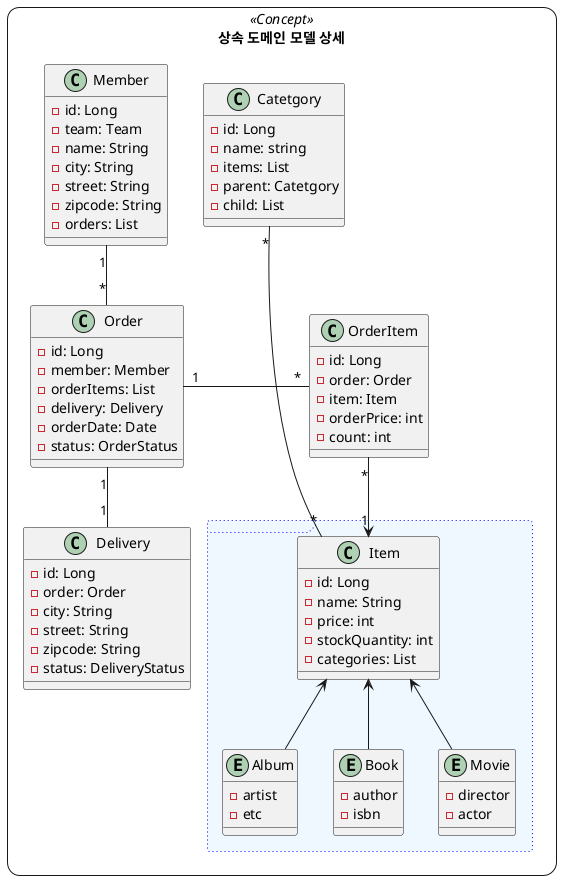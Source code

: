 @startuml
skinparam rectangle {
    roundCorner<<Concept>> 25
}

rectangle " 상속 도메인 모델 상세 " <<Concept>> {

    class Member {
        - id: Long
        - team: Team
        - name: String
        - city: String
        - street: String
        - zipcode: String
        - orders: List
    }

    class Delivery {
        - id: Long
        - order: Order
        - city: String
        - street: String
        - zipcode: String
        - status: DeliveryStatus
    }

    class Order {
        - id: Long
        - member: Member
        - orderItems: List
        - delivery: Delivery
        - orderDate: Date
        - status: OrderStatus
    }

    class OrderItem {
        - id: Long
        - order: Order
        - item: Item
        - orderPrice: int
        - count: int
    }



    class Catetgory {
        - id: Long
        - name: string
        - items: List
        - parent: Catetgory
        - child: List
    }


    frame  #aliceblue;line:blue;line.dotted; {

        class Item {
            - id: Long
            - name: String
            - price: int
            - stockQuantity: int
            - categories: List
        }

        Entity Album {
            - artist
            - etc
        }

        Entity Book {
            - author
            - isbn
        }

        Entity Movie {
            - director
            - actor
        }
    }

}

Member "1" -- "*" Order
Order "1" -- "1" Delivery
Order "1" - "*" OrderItem
OrderItem "*" --> "1" Item
Catetgory "*" --- "*" Item
Item <-- Album
Item <-- Book
Item <-- Movie

@enduml
